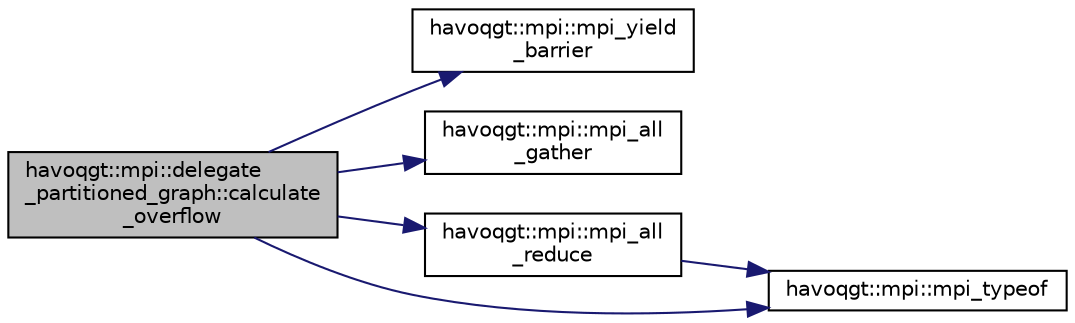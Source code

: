 digraph "havoqgt::mpi::delegate_partitioned_graph::calculate_overflow"
{
  edge [fontname="Helvetica",fontsize="10",labelfontname="Helvetica",labelfontsize="10"];
  node [fontname="Helvetica",fontsize="10",shape=record];
  rankdir="LR";
  Node1 [label="havoqgt::mpi::delegate\l_partitioned_graph::calculate\l_overflow",height=0.2,width=0.4,color="black", fillcolor="grey75", style="filled", fontcolor="black"];
  Node1 -> Node2 [color="midnightblue",fontsize="10",style="solid",fontname="Helvetica"];
  Node2 [label="havoqgt::mpi::mpi_yield\l_barrier",height=0.2,width=0.4,color="black", fillcolor="white", style="filled",URL="$namespacehavoqgt_1_1mpi.html#a7c00fa0b2a6cb0d502c85088ae7bf5ef"];
  Node1 -> Node3 [color="midnightblue",fontsize="10",style="solid",fontname="Helvetica"];
  Node3 [label="havoqgt::mpi::mpi_all\l_gather",height=0.2,width=0.4,color="black", fillcolor="white", style="filled",URL="$namespacehavoqgt_1_1mpi.html#a1f803bc4badda45a6bb1b9dc7e1170c4",tooltip="TODO: Add tests. "];
  Node1 -> Node4 [color="midnightblue",fontsize="10",style="solid",fontname="Helvetica"];
  Node4 [label="havoqgt::mpi::mpi_all\l_reduce",height=0.2,width=0.4,color="black", fillcolor="white", style="filled",URL="$namespacehavoqgt_1_1mpi.html#affa92d59ec8849eb0e9882c4e2f53576"];
  Node4 -> Node5 [color="midnightblue",fontsize="10",style="solid",fontname="Helvetica"];
  Node5 [label="havoqgt::mpi::mpi_typeof",height=0.2,width=0.4,color="black", fillcolor="white", style="filled",URL="$namespacehavoqgt_1_1mpi.html#aabf02ed62a89a1d57ec2a3905a238ac3"];
  Node1 -> Node5 [color="midnightblue",fontsize="10",style="solid",fontname="Helvetica"];
}
